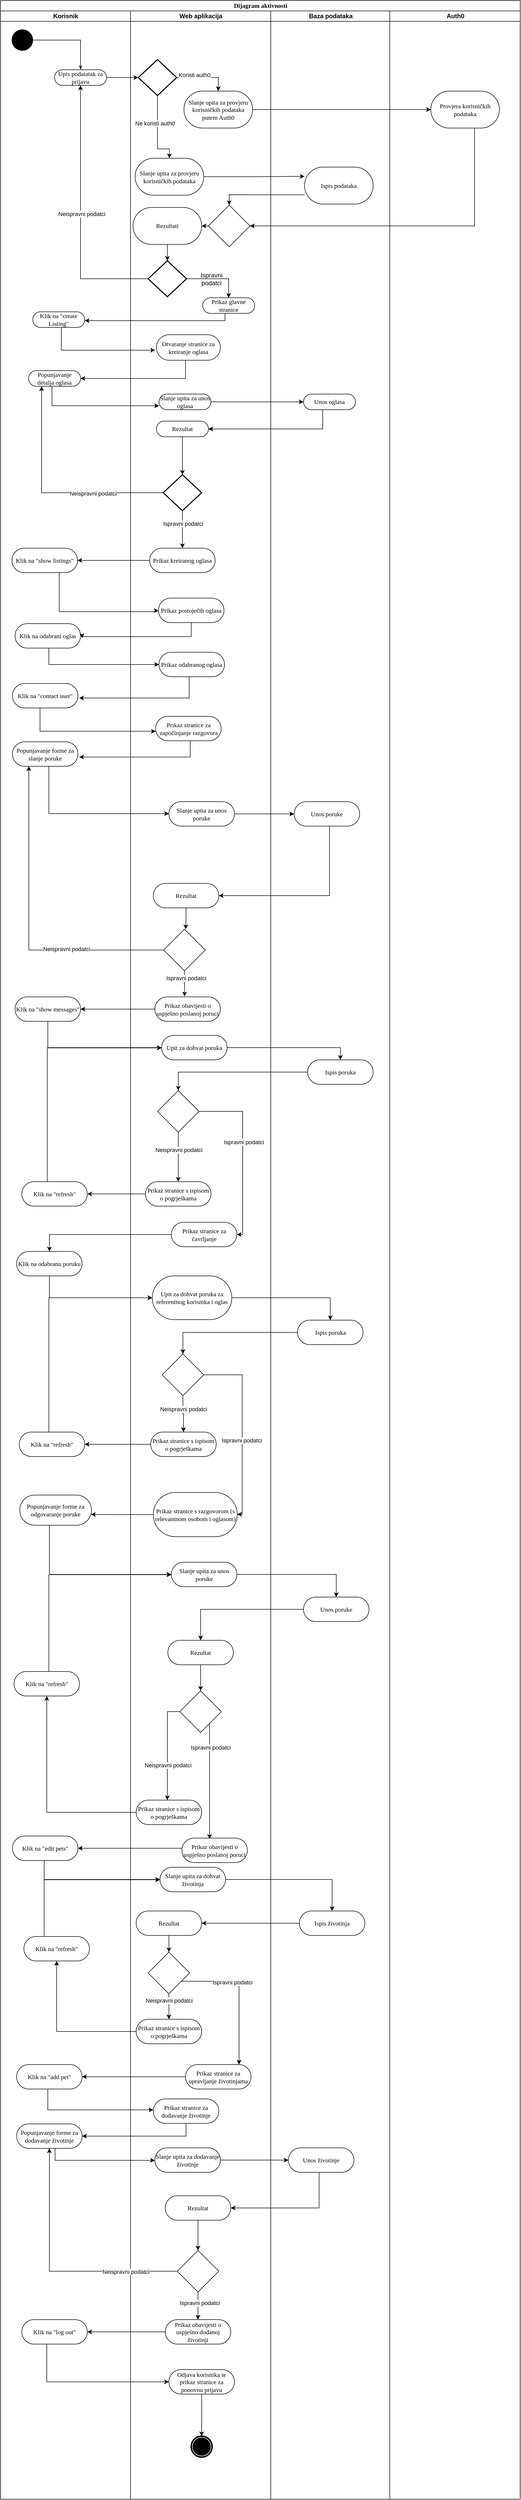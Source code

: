 <mxfile version="17.4.1" type="device"><diagram id="dNte8nRkyk9s9d0mTXwj" name="Page-1"><mxGraphModel dx="1138" dy="570" grid="0" gridSize="10" guides="1" tooltips="1" connect="1" arrows="1" fold="1" page="1" pageScale="1" pageWidth="1169" pageHeight="1654" math="0" shadow="0"><root><mxCell id="0"/><mxCell id="1" parent="0"/><mxCell id="BDYOn5SaxjkL40Y4pTad-1" value="Dijagram aktivnosti" style="swimlane;html=1;childLayout=stackLayout;startSize=20;rounded=0;shadow=0;comic=0;labelBackgroundColor=none;strokeWidth=1;fontFamily=Verdana;fontSize=12;align=center;" parent="1" vertex="1"><mxGeometry x="44" y="50" width="1000" height="4800" as="geometry"/></mxCell><mxCell id="BDYOn5SaxjkL40Y4pTad-64" style="edgeStyle=orthogonalEdgeStyle;rounded=0;orthogonalLoop=1;jettySize=auto;html=1;entryX=0;entryY=0.5;entryDx=0;entryDy=0;entryPerimeter=0;" parent="BDYOn5SaxjkL40Y4pTad-1" source="BDYOn5SaxjkL40Y4pTad-30" target="BDYOn5SaxjkL40Y4pTad-87" edge="1"><mxGeometry relative="1" as="geometry"/></mxCell><mxCell id="BDYOn5SaxjkL40Y4pTad-67" style="edgeStyle=orthogonalEdgeStyle;rounded=0;orthogonalLoop=1;jettySize=auto;html=1;exitX=1;exitY=0.5;exitDx=0;exitDy=0;entryX=0;entryY=0.25;entryDx=0;entryDy=0;" parent="BDYOn5SaxjkL40Y4pTad-1" source="BDYOn5SaxjkL40Y4pTad-63" target="BDYOn5SaxjkL40Y4pTad-66" edge="1"><mxGeometry relative="1" as="geometry"/></mxCell><mxCell id="BDYOn5SaxjkL40Y4pTad-70" style="edgeStyle=orthogonalEdgeStyle;rounded=0;orthogonalLoop=1;jettySize=auto;html=1;exitX=0;exitY=0.75;exitDx=0;exitDy=0;entryX=0.5;entryY=0;entryDx=0;entryDy=0;" parent="BDYOn5SaxjkL40Y4pTad-1" source="BDYOn5SaxjkL40Y4pTad-66" target="iuq4T7upCjZ6zY5UDkcv-3" edge="1"><mxGeometry relative="1" as="geometry"/></mxCell><mxCell id="BDYOn5SaxjkL40Y4pTad-76" style="edgeStyle=orthogonalEdgeStyle;rounded=0;orthogonalLoop=1;jettySize=auto;html=1;" parent="BDYOn5SaxjkL40Y4pTad-1" source="BDYOn5SaxjkL40Y4pTad-74" target="BDYOn5SaxjkL40Y4pTad-30" edge="1"><mxGeometry relative="1" as="geometry"/></mxCell><mxCell id="BDYOn5SaxjkL40Y4pTad-77" value="Neispravni podatci" style="edgeLabel;html=1;align=center;verticalAlign=middle;resizable=0;points=[];" parent="BDYOn5SaxjkL40Y4pTad-76" vertex="1" connectable="0"><mxGeometry x="0.015" y="-2" relative="1" as="geometry"><mxPoint as="offset"/></mxGeometry></mxCell><mxCell id="iuq4T7upCjZ6zY5UDkcv-2" style="edgeStyle=orthogonalEdgeStyle;rounded=0;orthogonalLoop=1;jettySize=auto;html=1;" edge="1" parent="BDYOn5SaxjkL40Y4pTad-1" source="BDYOn5SaxjkL40Y4pTad-86" target="iuq4T7upCjZ6zY5UDkcv-1"><mxGeometry relative="1" as="geometry"/></mxCell><mxCell id="iuq4T7upCjZ6zY5UDkcv-4" style="edgeStyle=orthogonalEdgeStyle;rounded=0;orthogonalLoop=1;jettySize=auto;html=1;" edge="1" parent="BDYOn5SaxjkL40Y4pTad-1" source="iuq4T7upCjZ6zY5UDkcv-1" target="iuq4T7upCjZ6zY5UDkcv-3"><mxGeometry relative="1" as="geometry"><Array as="points"><mxPoint x="912" y="433"/></Array></mxGeometry></mxCell><mxCell id="BDYOn5SaxjkL40Y4pTad-2" value="Korisnik" style="swimlane;html=1;startSize=20;" parent="BDYOn5SaxjkL40Y4pTad-1" vertex="1"><mxGeometry y="20" width="250" height="4780" as="geometry"/></mxCell><mxCell id="BDYOn5SaxjkL40Y4pTad-29" value="" style="ellipse;whiteSpace=wrap;html=1;rounded=0;shadow=0;comic=0;labelBackgroundColor=none;strokeWidth=1;fillColor=#000000;fontFamily=Verdana;fontSize=12;align=center;" parent="BDYOn5SaxjkL40Y4pTad-2" vertex="1"><mxGeometry x="22" y="36" width="40" height="40" as="geometry"/></mxCell><mxCell id="BDYOn5SaxjkL40Y4pTad-30" value="Upis podatatak za prijavu" style="rounded=1;whiteSpace=wrap;html=1;shadow=0;comic=0;labelBackgroundColor=none;strokeWidth=1;fontFamily=Verdana;fontSize=12;align=center;arcSize=50;" parent="BDYOn5SaxjkL40Y4pTad-2" vertex="1"><mxGeometry x="104" y="113" width="100" height="30" as="geometry"/></mxCell><mxCell id="BDYOn5SaxjkL40Y4pTad-28" style="edgeStyle=orthogonalEdgeStyle;rounded=0;html=1;labelBackgroundColor=none;startArrow=none;startFill=0;startSize=5;endArrow=classicThin;endFill=1;endSize=5;jettySize=auto;orthogonalLoop=1;strokeWidth=1;fontFamily=Verdana;fontSize=12" parent="BDYOn5SaxjkL40Y4pTad-2" source="BDYOn5SaxjkL40Y4pTad-29" target="BDYOn5SaxjkL40Y4pTad-30" edge="1"><mxGeometry relative="1" as="geometry"/></mxCell><mxCell id="iuq4T7upCjZ6zY5UDkcv-10" value="Klik na &quot;create Listing&quot;" style="rounded=1;whiteSpace=wrap;html=1;shadow=0;comic=0;labelBackgroundColor=none;strokeWidth=1;fontFamily=Verdana;fontSize=12;align=center;arcSize=50;" vertex="1" parent="BDYOn5SaxjkL40Y4pTad-2"><mxGeometry x="62" y="578" width="100" height="30" as="geometry"/></mxCell><mxCell id="iuq4T7upCjZ6zY5UDkcv-14" value="Popunjavanje detalja oglasa" style="rounded=1;whiteSpace=wrap;html=1;shadow=0;comic=0;labelBackgroundColor=none;strokeWidth=1;fontFamily=Verdana;fontSize=12;align=center;arcSize=50;" vertex="1" parent="BDYOn5SaxjkL40Y4pTad-2"><mxGeometry x="54" y="691" width="100" height="30" as="geometry"/></mxCell><mxCell id="iuq4T7upCjZ6zY5UDkcv-50" value="Klik na &quot;show listings&quot;" style="rounded=1;whiteSpace=wrap;html=1;shadow=0;comic=0;labelBackgroundColor=none;strokeWidth=1;fontFamily=Verdana;fontSize=12;align=center;arcSize=50;" vertex="1" parent="BDYOn5SaxjkL40Y4pTad-2"><mxGeometry x="22" y="1032" width="126" height="47" as="geometry"/></mxCell><mxCell id="iuq4T7upCjZ6zY5UDkcv-54" value="Klik na odabrani oglas" style="rounded=1;whiteSpace=wrap;html=1;shadow=0;comic=0;labelBackgroundColor=none;strokeWidth=1;fontFamily=Verdana;fontSize=12;align=center;arcSize=50;" vertex="1" parent="BDYOn5SaxjkL40Y4pTad-2"><mxGeometry x="28" y="1177" width="126" height="47" as="geometry"/></mxCell><mxCell id="iuq4T7upCjZ6zY5UDkcv-58" value="Klik na &quot;contact user&quot;" style="rounded=1;whiteSpace=wrap;html=1;shadow=0;comic=0;labelBackgroundColor=none;strokeWidth=1;fontFamily=Verdana;fontSize=12;align=center;arcSize=50;" vertex="1" parent="BDYOn5SaxjkL40Y4pTad-2"><mxGeometry x="23" y="1292" width="126" height="47" as="geometry"/></mxCell><mxCell id="iuq4T7upCjZ6zY5UDkcv-62" value="Popunjavanje forme za slanje poruke" style="rounded=1;whiteSpace=wrap;html=1;shadow=0;comic=0;labelBackgroundColor=none;strokeWidth=1;fontFamily=Verdana;fontSize=12;align=center;arcSize=50;" vertex="1" parent="BDYOn5SaxjkL40Y4pTad-2"><mxGeometry x="23" y="1404" width="126" height="47" as="geometry"/></mxCell><mxCell id="iuq4T7upCjZ6zY5UDkcv-83" value="Klik na &quot;show messages&quot;" style="rounded=1;whiteSpace=wrap;html=1;shadow=0;comic=0;labelBackgroundColor=none;strokeWidth=1;fontFamily=Verdana;fontSize=12;align=center;arcSize=50;" vertex="1" parent="BDYOn5SaxjkL40Y4pTad-2"><mxGeometry x="28" y="1894" width="126" height="47" as="geometry"/></mxCell><mxCell id="iuq4T7upCjZ6zY5UDkcv-87" value="Klik na odabranu poruku" style="rounded=1;whiteSpace=wrap;html=1;shadow=0;comic=0;labelBackgroundColor=none;strokeWidth=1;fontFamily=Verdana;fontSize=12;align=center;arcSize=50;" vertex="1" parent="BDYOn5SaxjkL40Y4pTad-2"><mxGeometry x="31" y="2383" width="126" height="47" as="geometry"/></mxCell><mxCell id="iuq4T7upCjZ6zY5UDkcv-91" value="Popunjavanje forme za odgovaranje poruke" style="rounded=1;whiteSpace=wrap;html=1;shadow=0;comic=0;labelBackgroundColor=none;strokeWidth=1;fontFamily=Verdana;fontSize=12;align=center;arcSize=50;" vertex="1" parent="BDYOn5SaxjkL40Y4pTad-2"><mxGeometry x="37" y="2851" width="138" height="58" as="geometry"/></mxCell><mxCell id="iuq4T7upCjZ6zY5UDkcv-107" value="Klik na &quot;refresh&quot;" style="rounded=1;whiteSpace=wrap;html=1;shadow=0;comic=0;labelBackgroundColor=none;strokeWidth=1;fontFamily=Verdana;fontSize=12;align=center;arcSize=50;" vertex="1" parent="BDYOn5SaxjkL40Y4pTad-2"><mxGeometry x="41" y="2249" width="126" height="47" as="geometry"/></mxCell><mxCell id="iuq4T7upCjZ6zY5UDkcv-120" value="Klik na &quot;refresh&quot;" style="rounded=1;whiteSpace=wrap;html=1;shadow=0;comic=0;labelBackgroundColor=none;strokeWidth=1;fontFamily=Verdana;fontSize=12;align=center;arcSize=50;" vertex="1" parent="BDYOn5SaxjkL40Y4pTad-2"><mxGeometry x="36" y="2730" width="126" height="47" as="geometry"/></mxCell><mxCell id="iuq4T7upCjZ6zY5UDkcv-150" value="Klik na &quot;refresh&quot;" style="rounded=1;whiteSpace=wrap;html=1;shadow=0;comic=0;labelBackgroundColor=none;strokeWidth=1;fontFamily=Verdana;fontSize=12;align=center;arcSize=50;" vertex="1" parent="BDYOn5SaxjkL40Y4pTad-2"><mxGeometry x="26" y="3190" width="126" height="47" as="geometry"/></mxCell><mxCell id="iuq4T7upCjZ6zY5UDkcv-154" value="Klik na &quot;edit pets&quot;" style="rounded=1;whiteSpace=wrap;html=1;shadow=0;comic=0;labelBackgroundColor=none;strokeWidth=1;fontFamily=Verdana;fontSize=12;align=center;arcSize=50;" vertex="1" parent="BDYOn5SaxjkL40Y4pTad-2"><mxGeometry x="23" y="3506" width="126" height="47" as="geometry"/></mxCell><mxCell id="iuq4T7upCjZ6zY5UDkcv-168" value="Klik na &quot;refresh&quot;" style="rounded=1;whiteSpace=wrap;html=1;shadow=0;comic=0;labelBackgroundColor=none;strokeWidth=1;fontFamily=Verdana;fontSize=12;align=center;arcSize=50;" vertex="1" parent="BDYOn5SaxjkL40Y4pTad-2"><mxGeometry x="45" y="3699" width="126" height="47" as="geometry"/></mxCell><mxCell id="iuq4T7upCjZ6zY5UDkcv-173" value="Klik na &quot;add pet&quot;" style="rounded=1;whiteSpace=wrap;html=1;shadow=0;comic=0;labelBackgroundColor=none;strokeWidth=1;fontFamily=Verdana;fontSize=12;align=center;arcSize=50;" vertex="1" parent="BDYOn5SaxjkL40Y4pTad-2"><mxGeometry x="31" y="3945" width="126" height="47" as="geometry"/></mxCell><mxCell id="iuq4T7upCjZ6zY5UDkcv-177" value="Popunjavanje forme za dodavanje životinje" style="rounded=1;whiteSpace=wrap;html=1;shadow=0;comic=0;labelBackgroundColor=none;strokeWidth=1;fontFamily=Verdana;fontSize=12;align=center;arcSize=50;" vertex="1" parent="BDYOn5SaxjkL40Y4pTad-2"><mxGeometry x="31" y="4059" width="126" height="47" as="geometry"/></mxCell><mxCell id="iuq4T7upCjZ6zY5UDkcv-194" value="Klik na &quot;log out&quot;" style="rounded=1;whiteSpace=wrap;html=1;shadow=0;comic=0;labelBackgroundColor=none;strokeWidth=1;fontFamily=Verdana;fontSize=12;align=center;arcSize=50;" vertex="1" parent="BDYOn5SaxjkL40Y4pTad-2"><mxGeometry x="41" y="4435" width="126" height="47" as="geometry"/></mxCell><mxCell id="BDYOn5SaxjkL40Y4pTad-11" value="Web aplikacija" style="swimlane;html=1;startSize=20;" parent="BDYOn5SaxjkL40Y4pTad-1" vertex="1"><mxGeometry x="250" y="20" width="270" height="4780" as="geometry"/></mxCell><mxCell id="BDYOn5SaxjkL40Y4pTad-63" value="Slanje upita za provjeru korisničkih podataka" style="rounded=1;whiteSpace=wrap;html=1;shadow=0;comic=0;labelBackgroundColor=none;strokeWidth=1;fontFamily=Verdana;fontSize=12;align=center;arcSize=50;" parent="BDYOn5SaxjkL40Y4pTad-11" vertex="1"><mxGeometry x="9" y="283" width="132" height="71" as="geometry"/></mxCell><mxCell id="iuq4T7upCjZ6zY5UDkcv-9" style="edgeStyle=orthogonalEdgeStyle;rounded=0;orthogonalLoop=1;jettySize=auto;html=1;" edge="1" parent="BDYOn5SaxjkL40Y4pTad-11" source="BDYOn5SaxjkL40Y4pTad-74" target="BDYOn5SaxjkL40Y4pTad-80"><mxGeometry relative="1" as="geometry"/></mxCell><mxCell id="BDYOn5SaxjkL40Y4pTad-74" value="" style="strokeWidth=2;html=1;shape=mxgraph.flowchart.decision;whiteSpace=wrap;" parent="BDYOn5SaxjkL40Y4pTad-11" vertex="1"><mxGeometry x="34" y="480" width="74" height="69" as="geometry"/></mxCell><mxCell id="BDYOn5SaxjkL40Y4pTad-80" value="Prikaz glavne stranice" style="rounded=1;whiteSpace=wrap;html=1;shadow=0;comic=0;labelBackgroundColor=none;strokeWidth=1;fontFamily=Verdana;fontSize=12;align=center;arcSize=50;" parent="BDYOn5SaxjkL40Y4pTad-11" vertex="1"><mxGeometry x="139" y="551" width="100" height="30" as="geometry"/></mxCell><mxCell id="BDYOn5SaxjkL40Y4pTad-83" value="Ispravni podatci" style="text;html=1;strokeColor=none;fillColor=none;align=center;verticalAlign=middle;whiteSpace=wrap;rounded=0;" parent="BDYOn5SaxjkL40Y4pTad-11" vertex="1"><mxGeometry x="126" y="499.5" width="60" height="30" as="geometry"/></mxCell><mxCell id="BDYOn5SaxjkL40Y4pTad-44" value="" style="shape=mxgraph.bpmn.shape;html=1;verticalLabelPosition=bottom;labelBackgroundColor=#ffffff;verticalAlign=top;perimeter=ellipsePerimeter;outline=end;symbol=terminate;rounded=0;shadow=0;comic=0;strokeWidth=1;fontFamily=Verdana;fontSize=12;align=center;" parent="BDYOn5SaxjkL40Y4pTad-11" vertex="1"><mxGeometry x="117" y="4659" width="40" height="40" as="geometry"/></mxCell><mxCell id="BDYOn5SaxjkL40Y4pTad-89" style="edgeStyle=orthogonalEdgeStyle;rounded=0;orthogonalLoop=1;jettySize=auto;html=1;exitX=0.5;exitY=1;exitDx=0;exitDy=0;exitPerimeter=0;entryX=0.5;entryY=0;entryDx=0;entryDy=0;" parent="BDYOn5SaxjkL40Y4pTad-11" source="BDYOn5SaxjkL40Y4pTad-87" target="BDYOn5SaxjkL40Y4pTad-63" edge="1"><mxGeometry relative="1" as="geometry"><Array as="points"><mxPoint x="52" y="265"/></Array></mxGeometry></mxCell><mxCell id="BDYOn5SaxjkL40Y4pTad-92" value="Ne koristi auth0" style="edgeLabel;html=1;align=center;verticalAlign=middle;resizable=0;points=[];" parent="BDYOn5SaxjkL40Y4pTad-89" vertex="1" connectable="0"><mxGeometry x="-0.258" y="-5" relative="1" as="geometry"><mxPoint as="offset"/></mxGeometry></mxCell><mxCell id="BDYOn5SaxjkL40Y4pTad-87" value="" style="strokeWidth=2;html=1;shape=mxgraph.flowchart.decision;whiteSpace=wrap;" parent="BDYOn5SaxjkL40Y4pTad-11" vertex="1"><mxGeometry x="15" y="93.5" width="74" height="69" as="geometry"/></mxCell><mxCell id="BDYOn5SaxjkL40Y4pTad-86" value="Slanje upita za provjeru korisničkih podataka putem Auth0" style="rounded=1;whiteSpace=wrap;html=1;shadow=0;comic=0;labelBackgroundColor=none;strokeWidth=1;fontFamily=Verdana;fontSize=12;align=center;arcSize=50;" parent="BDYOn5SaxjkL40Y4pTad-11" vertex="1"><mxGeometry x="103" y="154" width="132" height="71" as="geometry"/></mxCell><mxCell id="BDYOn5SaxjkL40Y4pTad-90" style="edgeStyle=orthogonalEdgeStyle;rounded=0;orthogonalLoop=1;jettySize=auto;html=1;exitX=1;exitY=0.5;exitDx=0;exitDy=0;exitPerimeter=0;entryX=0.5;entryY=0;entryDx=0;entryDy=0;" parent="BDYOn5SaxjkL40Y4pTad-11" source="BDYOn5SaxjkL40Y4pTad-87" target="BDYOn5SaxjkL40Y4pTad-86" edge="1"><mxGeometry relative="1" as="geometry"/></mxCell><mxCell id="BDYOn5SaxjkL40Y4pTad-91" value="Koristi auth0" style="edgeLabel;html=1;align=center;verticalAlign=middle;resizable=0;points=[];" parent="BDYOn5SaxjkL40Y4pTad-90" vertex="1" connectable="0"><mxGeometry x="-0.369" y="5" relative="1" as="geometry"><mxPoint as="offset"/></mxGeometry></mxCell><mxCell id="iuq4T7upCjZ6zY5UDkcv-6" style="edgeStyle=orthogonalEdgeStyle;rounded=0;orthogonalLoop=1;jettySize=auto;html=1;entryX=1;entryY=0.5;entryDx=0;entryDy=0;" edge="1" parent="BDYOn5SaxjkL40Y4pTad-11" source="iuq4T7upCjZ6zY5UDkcv-3" target="iuq4T7upCjZ6zY5UDkcv-5"><mxGeometry relative="1" as="geometry"/></mxCell><mxCell id="iuq4T7upCjZ6zY5UDkcv-3" value="" style="rhombus;whiteSpace=wrap;html=1;" vertex="1" parent="BDYOn5SaxjkL40Y4pTad-11"><mxGeometry x="150" y="373" width="80" height="80" as="geometry"/></mxCell><mxCell id="iuq4T7upCjZ6zY5UDkcv-7" style="edgeStyle=orthogonalEdgeStyle;rounded=0;orthogonalLoop=1;jettySize=auto;html=1;" edge="1" parent="BDYOn5SaxjkL40Y4pTad-11" source="iuq4T7upCjZ6zY5UDkcv-5" target="BDYOn5SaxjkL40Y4pTad-74"><mxGeometry relative="1" as="geometry"/></mxCell><mxCell id="iuq4T7upCjZ6zY5UDkcv-5" value="Rezultati" style="rounded=1;whiteSpace=wrap;html=1;shadow=0;comic=0;labelBackgroundColor=none;strokeWidth=1;fontFamily=Verdana;fontSize=12;align=center;arcSize=50;" vertex="1" parent="BDYOn5SaxjkL40Y4pTad-11"><mxGeometry x="5" y="377.5" width="132" height="71" as="geometry"/></mxCell><mxCell id="iuq4T7upCjZ6zY5UDkcv-12" value="Otvaranje stranice za kreiranje oglasa" style="rounded=1;whiteSpace=wrap;html=1;shadow=0;comic=0;labelBackgroundColor=none;strokeWidth=1;fontFamily=Verdana;fontSize=12;align=center;arcSize=50;" vertex="1" parent="BDYOn5SaxjkL40Y4pTad-11"><mxGeometry x="50" y="622" width="123" height="49" as="geometry"/></mxCell><mxCell id="iuq4T7upCjZ6zY5UDkcv-16" value="Slanje upita za unos oglasa" style="rounded=1;whiteSpace=wrap;html=1;shadow=0;comic=0;labelBackgroundColor=none;strokeWidth=1;fontFamily=Verdana;fontSize=12;align=center;arcSize=50;" vertex="1" parent="BDYOn5SaxjkL40Y4pTad-11"><mxGeometry x="55" y="736" width="100" height="30" as="geometry"/></mxCell><mxCell id="iuq4T7upCjZ6zY5UDkcv-44" style="edgeStyle=orthogonalEdgeStyle;rounded=0;orthogonalLoop=1;jettySize=auto;html=1;" edge="1" parent="BDYOn5SaxjkL40Y4pTad-11" source="iuq4T7upCjZ6zY5UDkcv-20" target="iuq4T7upCjZ6zY5UDkcv-43"><mxGeometry relative="1" as="geometry"/></mxCell><mxCell id="iuq4T7upCjZ6zY5UDkcv-20" value="Rezultat" style="rounded=1;whiteSpace=wrap;html=1;shadow=0;comic=0;labelBackgroundColor=none;strokeWidth=1;fontFamily=Verdana;fontSize=12;align=center;arcSize=50;" vertex="1" parent="BDYOn5SaxjkL40Y4pTad-11"><mxGeometry x="50" y="788" width="100" height="30" as="geometry"/></mxCell><mxCell id="iuq4T7upCjZ6zY5UDkcv-48" style="edgeStyle=orthogonalEdgeStyle;rounded=0;orthogonalLoop=1;jettySize=auto;html=1;" edge="1" parent="BDYOn5SaxjkL40Y4pTad-11" source="iuq4T7upCjZ6zY5UDkcv-43" target="iuq4T7upCjZ6zY5UDkcv-47"><mxGeometry relative="1" as="geometry"/></mxCell><mxCell id="iuq4T7upCjZ6zY5UDkcv-49" value="Ispravni podatci" style="edgeLabel;html=1;align=center;verticalAlign=middle;resizable=0;points=[];" vertex="1" connectable="0" parent="iuq4T7upCjZ6zY5UDkcv-48"><mxGeometry x="-0.32" y="1" relative="1" as="geometry"><mxPoint as="offset"/></mxGeometry></mxCell><mxCell id="iuq4T7upCjZ6zY5UDkcv-43" value="" style="strokeWidth=2;html=1;shape=mxgraph.flowchart.decision;whiteSpace=wrap;" vertex="1" parent="BDYOn5SaxjkL40Y4pTad-11"><mxGeometry x="63" y="891" width="74" height="69" as="geometry"/></mxCell><mxCell id="iuq4T7upCjZ6zY5UDkcv-47" value="Prikaz kreiranog oglasa" style="rounded=1;whiteSpace=wrap;html=1;shadow=0;comic=0;labelBackgroundColor=none;strokeWidth=1;fontFamily=Verdana;fontSize=12;align=center;arcSize=50;" vertex="1" parent="BDYOn5SaxjkL40Y4pTad-11"><mxGeometry x="37" y="1032" width="126" height="47" as="geometry"/></mxCell><mxCell id="iuq4T7upCjZ6zY5UDkcv-52" value="Prikaz postoječih oglasa" style="rounded=1;whiteSpace=wrap;html=1;shadow=0;comic=0;labelBackgroundColor=none;strokeWidth=1;fontFamily=Verdana;fontSize=12;align=center;arcSize=50;" vertex="1" parent="BDYOn5SaxjkL40Y4pTad-11"><mxGeometry x="54" y="1128" width="126" height="47" as="geometry"/></mxCell><mxCell id="iuq4T7upCjZ6zY5UDkcv-56" value="Prikaz odabranog oglasa" style="rounded=1;whiteSpace=wrap;html=1;shadow=0;comic=0;labelBackgroundColor=none;strokeWidth=1;fontFamily=Verdana;fontSize=12;align=center;arcSize=50;" vertex="1" parent="BDYOn5SaxjkL40Y4pTad-11"><mxGeometry x="55" y="1232" width="126" height="47" as="geometry"/></mxCell><mxCell id="iuq4T7upCjZ6zY5UDkcv-60" value="Prikaz stranice za započinjanje razgovora" style="rounded=1;whiteSpace=wrap;html=1;shadow=0;comic=0;labelBackgroundColor=none;strokeWidth=1;fontFamily=Verdana;fontSize=12;align=center;arcSize=50;" vertex="1" parent="BDYOn5SaxjkL40Y4pTad-11"><mxGeometry x="48.5" y="1355" width="126" height="47" as="geometry"/></mxCell><mxCell id="iuq4T7upCjZ6zY5UDkcv-77" style="edgeStyle=orthogonalEdgeStyle;rounded=0;orthogonalLoop=1;jettySize=auto;html=1;entryX=0.527;entryY=0;entryDx=0;entryDy=0;entryPerimeter=0;" edge="1" parent="BDYOn5SaxjkL40Y4pTad-11" source="iuq4T7upCjZ6zY5UDkcv-72" target="iuq4T7upCjZ6zY5UDkcv-74"><mxGeometry relative="1" as="geometry"/></mxCell><mxCell id="iuq4T7upCjZ6zY5UDkcv-72" value="Rezultat" style="rounded=1;whiteSpace=wrap;html=1;shadow=0;comic=0;labelBackgroundColor=none;strokeWidth=1;fontFamily=Verdana;fontSize=12;align=center;arcSize=50;" vertex="1" parent="BDYOn5SaxjkL40Y4pTad-11"><mxGeometry x="44" y="1676" width="126" height="47" as="geometry"/></mxCell><mxCell id="iuq4T7upCjZ6zY5UDkcv-81" style="edgeStyle=orthogonalEdgeStyle;rounded=0;orthogonalLoop=1;jettySize=auto;html=1;entryX=0.454;entryY=-0.018;entryDx=0;entryDy=0;entryPerimeter=0;" edge="1" parent="BDYOn5SaxjkL40Y4pTad-11" source="iuq4T7upCjZ6zY5UDkcv-74" target="iuq4T7upCjZ6zY5UDkcv-80"><mxGeometry relative="1" as="geometry"/></mxCell><mxCell id="iuq4T7upCjZ6zY5UDkcv-82" value="Ispravni podatci" style="edgeLabel;html=1;align=center;verticalAlign=middle;resizable=0;points=[];" vertex="1" connectable="0" parent="iuq4T7upCjZ6zY5UDkcv-81"><mxGeometry x="-0.433" y="3" relative="1" as="geometry"><mxPoint as="offset"/></mxGeometry></mxCell><mxCell id="iuq4T7upCjZ6zY5UDkcv-74" value="" style="rhombus;whiteSpace=wrap;html=1;" vertex="1" parent="BDYOn5SaxjkL40Y4pTad-11"><mxGeometry x="64" y="1764" width="80" height="80" as="geometry"/></mxCell><mxCell id="iuq4T7upCjZ6zY5UDkcv-75" value="Slanje upita za unos poruke" style="rounded=1;whiteSpace=wrap;html=1;shadow=0;comic=0;labelBackgroundColor=none;strokeWidth=1;fontFamily=Verdana;fontSize=12;align=center;arcSize=50;" vertex="1" parent="BDYOn5SaxjkL40Y4pTad-11"><mxGeometry x="74" y="1519" width="126" height="47" as="geometry"/></mxCell><mxCell id="iuq4T7upCjZ6zY5UDkcv-80" value="Prikaz obavijesti o uspješno poslanoj poruci" style="rounded=1;whiteSpace=wrap;html=1;shadow=0;comic=0;labelBackgroundColor=none;strokeWidth=1;fontFamily=Verdana;fontSize=12;align=center;arcSize=50;" vertex="1" parent="BDYOn5SaxjkL40Y4pTad-11"><mxGeometry x="47" y="1894" width="126" height="47" as="geometry"/></mxCell><mxCell id="iuq4T7upCjZ6zY5UDkcv-85" value="Prikaz stranice za čavrljanje" style="rounded=1;whiteSpace=wrap;html=1;shadow=0;comic=0;labelBackgroundColor=none;strokeWidth=1;fontFamily=Verdana;fontSize=12;align=center;arcSize=50;" vertex="1" parent="BDYOn5SaxjkL40Y4pTad-11"><mxGeometry x="78.75" y="2327" width="126" height="47" as="geometry"/></mxCell><mxCell id="iuq4T7upCjZ6zY5UDkcv-89" value="Prikaz stranice s razgovorom (s relevantnom osobom i oglasom)" style="rounded=1;whiteSpace=wrap;html=1;shadow=0;comic=0;labelBackgroundColor=none;strokeWidth=1;fontFamily=Verdana;fontSize=12;align=center;arcSize=50;" vertex="1" parent="BDYOn5SaxjkL40Y4pTad-11"><mxGeometry x="44" y="2846" width="161.5" height="85" as="geometry"/></mxCell><mxCell id="iuq4T7upCjZ6zY5UDkcv-93" value="Upit za dohvat poruka" style="rounded=1;whiteSpace=wrap;html=1;shadow=0;comic=0;labelBackgroundColor=none;strokeWidth=1;fontFamily=Verdana;fontSize=12;align=center;arcSize=50;" vertex="1" parent="BDYOn5SaxjkL40Y4pTad-11"><mxGeometry x="60" y="1968" width="126" height="47" as="geometry"/></mxCell><mxCell id="iuq4T7upCjZ6zY5UDkcv-103" style="edgeStyle=orthogonalEdgeStyle;rounded=0;orthogonalLoop=1;jettySize=auto;html=1;entryX=1;entryY=0.5;entryDx=0;entryDy=0;" edge="1" parent="BDYOn5SaxjkL40Y4pTad-11" source="iuq4T7upCjZ6zY5UDkcv-97" target="iuq4T7upCjZ6zY5UDkcv-85"><mxGeometry relative="1" as="geometry"><Array as="points"><mxPoint x="216" y="2114"/><mxPoint x="216" y="2350"/></Array></mxGeometry></mxCell><mxCell id="iuq4T7upCjZ6zY5UDkcv-115" value="Ispravni podatci" style="edgeLabel;html=1;align=center;verticalAlign=middle;resizable=0;points=[];" vertex="1" connectable="0" parent="iuq4T7upCjZ6zY5UDkcv-103"><mxGeometry x="-0.139" y="2" relative="1" as="geometry"><mxPoint as="offset"/></mxGeometry></mxCell><mxCell id="iuq4T7upCjZ6zY5UDkcv-97" value="" style="rhombus;whiteSpace=wrap;html=1;" vertex="1" parent="BDYOn5SaxjkL40Y4pTad-11"><mxGeometry x="52" y="2074" width="80" height="80" as="geometry"/></mxCell><mxCell id="iuq4T7upCjZ6zY5UDkcv-100" value="Prikaz stranice s ispisom o pogrješkama" style="rounded=1;whiteSpace=wrap;html=1;shadow=0;comic=0;labelBackgroundColor=none;strokeWidth=1;fontFamily=Verdana;fontSize=12;align=center;arcSize=50;" vertex="1" parent="BDYOn5SaxjkL40Y4pTad-11"><mxGeometry x="29" y="2249" width="126" height="47" as="geometry"/></mxCell><mxCell id="iuq4T7upCjZ6zY5UDkcv-101" style="edgeStyle=orthogonalEdgeStyle;rounded=0;orthogonalLoop=1;jettySize=auto;html=1;" edge="1" parent="BDYOn5SaxjkL40Y4pTad-11" source="iuq4T7upCjZ6zY5UDkcv-97" target="iuq4T7upCjZ6zY5UDkcv-100"><mxGeometry relative="1" as="geometry"><mxPoint x="117" y="2226" as="targetPoint"/></mxGeometry></mxCell><mxCell id="iuq4T7upCjZ6zY5UDkcv-102" value="Neispravni podatci" style="edgeLabel;html=1;align=center;verticalAlign=middle;resizable=0;points=[];" vertex="1" connectable="0" parent="iuq4T7upCjZ6zY5UDkcv-101"><mxGeometry x="-0.286" y="1" relative="1" as="geometry"><mxPoint as="offset"/></mxGeometry></mxCell><mxCell id="iuq4T7upCjZ6zY5UDkcv-110" value="Upit za dohvat poruka za referentnog korisnika i oglas" style="rounded=1;whiteSpace=wrap;html=1;shadow=0;comic=0;labelBackgroundColor=none;strokeWidth=1;fontFamily=Verdana;fontSize=12;align=center;arcSize=50;" vertex="1" parent="BDYOn5SaxjkL40Y4pTad-11"><mxGeometry x="42" y="2430" width="153" height="84" as="geometry"/></mxCell><mxCell id="iuq4T7upCjZ6zY5UDkcv-118" style="edgeStyle=orthogonalEdgeStyle;rounded=0;orthogonalLoop=1;jettySize=auto;html=1;" edge="1" parent="BDYOn5SaxjkL40Y4pTad-11" source="iuq4T7upCjZ6zY5UDkcv-114" target="iuq4T7upCjZ6zY5UDkcv-117"><mxGeometry relative="1" as="geometry"/></mxCell><mxCell id="iuq4T7upCjZ6zY5UDkcv-119" value="Neispravni podatci" style="edgeLabel;html=1;align=center;verticalAlign=middle;resizable=0;points=[];" vertex="1" connectable="0" parent="iuq4T7upCjZ6zY5UDkcv-118"><mxGeometry x="-0.248" y="1" relative="1" as="geometry"><mxPoint y="-1" as="offset"/></mxGeometry></mxCell><mxCell id="iuq4T7upCjZ6zY5UDkcv-124" style="edgeStyle=orthogonalEdgeStyle;rounded=0;orthogonalLoop=1;jettySize=auto;html=1;" edge="1" parent="BDYOn5SaxjkL40Y4pTad-11" source="iuq4T7upCjZ6zY5UDkcv-114" target="iuq4T7upCjZ6zY5UDkcv-89"><mxGeometry relative="1" as="geometry"><mxPoint x="194" y="2790" as="targetPoint"/><Array as="points"><mxPoint x="215" y="2620"/><mxPoint x="215" y="2888"/></Array></mxGeometry></mxCell><mxCell id="iuq4T7upCjZ6zY5UDkcv-125" value="Ispravni podatci" style="edgeLabel;html=1;align=center;verticalAlign=middle;resizable=0;points=[];" vertex="1" connectable="0" parent="iuq4T7upCjZ6zY5UDkcv-124"><mxGeometry x="0.137" y="-1" relative="1" as="geometry"><mxPoint as="offset"/></mxGeometry></mxCell><mxCell id="iuq4T7upCjZ6zY5UDkcv-114" value="" style="rhombus;whiteSpace=wrap;html=1;" vertex="1" parent="BDYOn5SaxjkL40Y4pTad-11"><mxGeometry x="61" y="2580" width="80" height="80" as="geometry"/></mxCell><mxCell id="iuq4T7upCjZ6zY5UDkcv-117" value="Prikaz stranice s ispisom o pogrješkama" style="rounded=1;whiteSpace=wrap;html=1;shadow=0;comic=0;labelBackgroundColor=none;strokeWidth=1;fontFamily=Verdana;fontSize=12;align=center;arcSize=50;" vertex="1" parent="BDYOn5SaxjkL40Y4pTad-11"><mxGeometry x="39" y="2730" width="126" height="47" as="geometry"/></mxCell><mxCell id="iuq4T7upCjZ6zY5UDkcv-137" value="Slanje upita za unos poruke" style="rounded=1;whiteSpace=wrap;html=1;shadow=0;comic=0;labelBackgroundColor=none;strokeWidth=1;fontFamily=Verdana;fontSize=12;align=center;arcSize=50;" vertex="1" parent="BDYOn5SaxjkL40Y4pTad-11"><mxGeometry x="78.75" y="2980" width="126" height="47" as="geometry"/></mxCell><mxCell id="iuq4T7upCjZ6zY5UDkcv-145" style="edgeStyle=orthogonalEdgeStyle;rounded=0;orthogonalLoop=1;jettySize=auto;html=1;" edge="1" parent="BDYOn5SaxjkL40Y4pTad-11" source="iuq4T7upCjZ6zY5UDkcv-139" target="iuq4T7upCjZ6zY5UDkcv-140"><mxGeometry relative="1" as="geometry"/></mxCell><mxCell id="iuq4T7upCjZ6zY5UDkcv-139" value="Rezultat" style="rounded=1;whiteSpace=wrap;html=1;shadow=0;comic=0;labelBackgroundColor=none;strokeWidth=1;fontFamily=Verdana;fontSize=12;align=center;arcSize=50;" vertex="1" parent="BDYOn5SaxjkL40Y4pTad-11"><mxGeometry x="72" y="3130" width="126" height="47" as="geometry"/></mxCell><mxCell id="iuq4T7upCjZ6zY5UDkcv-146" style="edgeStyle=orthogonalEdgeStyle;rounded=0;orthogonalLoop=1;jettySize=auto;html=1;entryX=0.422;entryY=0.032;entryDx=0;entryDy=0;entryPerimeter=0;" edge="1" parent="BDYOn5SaxjkL40Y4pTad-11" source="iuq4T7upCjZ6zY5UDkcv-140" target="iuq4T7upCjZ6zY5UDkcv-141"><mxGeometry relative="1" as="geometry"><Array as="points"><mxPoint x="152" y="3500"/></Array></mxGeometry></mxCell><mxCell id="iuq4T7upCjZ6zY5UDkcv-153" value="Ispravni podatci" style="edgeLabel;html=1;align=center;verticalAlign=middle;resizable=0;points=[];" vertex="1" connectable="0" parent="iuq4T7upCjZ6zY5UDkcv-146"><mxGeometry x="-0.584" y="2" relative="1" as="geometry"><mxPoint as="offset"/></mxGeometry></mxCell><mxCell id="iuq4T7upCjZ6zY5UDkcv-148" style="edgeStyle=orthogonalEdgeStyle;rounded=0;orthogonalLoop=1;jettySize=auto;html=1;" edge="1" parent="BDYOn5SaxjkL40Y4pTad-11" source="iuq4T7upCjZ6zY5UDkcv-140" target="iuq4T7upCjZ6zY5UDkcv-147"><mxGeometry relative="1" as="geometry"><Array as="points"><mxPoint x="71" y="3267"/></Array></mxGeometry></mxCell><mxCell id="iuq4T7upCjZ6zY5UDkcv-152" value="Neispravni podatci" style="edgeLabel;html=1;align=center;verticalAlign=middle;resizable=0;points=[];" vertex="1" connectable="0" parent="iuq4T7upCjZ6zY5UDkcv-148"><mxGeometry x="0.303" y="1" relative="1" as="geometry"><mxPoint as="offset"/></mxGeometry></mxCell><mxCell id="iuq4T7upCjZ6zY5UDkcv-140" value="" style="rhombus;whiteSpace=wrap;html=1;" vertex="1" parent="BDYOn5SaxjkL40Y4pTad-11"><mxGeometry x="95" y="3227" width="80" height="80" as="geometry"/></mxCell><mxCell id="iuq4T7upCjZ6zY5UDkcv-141" value="Prikaz obavijesti o uspješno poslanoj poruci" style="rounded=1;whiteSpace=wrap;html=1;shadow=0;comic=0;labelBackgroundColor=none;strokeWidth=1;fontFamily=Verdana;fontSize=12;align=center;arcSize=50;" vertex="1" parent="BDYOn5SaxjkL40Y4pTad-11"><mxGeometry x="99" y="3510" width="126" height="47" as="geometry"/></mxCell><mxCell id="iuq4T7upCjZ6zY5UDkcv-147" value="Prikaz stranice s ispisom o pogrješkama" style="rounded=1;whiteSpace=wrap;html=1;shadow=0;comic=0;labelBackgroundColor=none;strokeWidth=1;fontFamily=Verdana;fontSize=12;align=center;arcSize=50;" vertex="1" parent="BDYOn5SaxjkL40Y4pTad-11"><mxGeometry x="11" y="3437" width="126" height="47" as="geometry"/></mxCell><mxCell id="iuq4T7upCjZ6zY5UDkcv-156" value="Slanje upita za dohvat životinja" style="rounded=1;whiteSpace=wrap;html=1;shadow=0;comic=0;labelBackgroundColor=none;strokeWidth=1;fontFamily=Verdana;fontSize=12;align=center;arcSize=50;" vertex="1" parent="BDYOn5SaxjkL40Y4pTad-11"><mxGeometry x="57" y="3566" width="126" height="47" as="geometry"/></mxCell><mxCell id="iuq4T7upCjZ6zY5UDkcv-163" style="edgeStyle=orthogonalEdgeStyle;rounded=0;orthogonalLoop=1;jettySize=auto;html=1;" edge="1" parent="BDYOn5SaxjkL40Y4pTad-11" source="iuq4T7upCjZ6zY5UDkcv-160" target="iuq4T7upCjZ6zY5UDkcv-162"><mxGeometry relative="1" as="geometry"/></mxCell><mxCell id="iuq4T7upCjZ6zY5UDkcv-160" value="Rezultat" style="rounded=1;whiteSpace=wrap;html=1;shadow=0;comic=0;labelBackgroundColor=none;strokeWidth=1;fontFamily=Verdana;fontSize=12;align=center;arcSize=50;" vertex="1" parent="BDYOn5SaxjkL40Y4pTad-11"><mxGeometry x="11" y="3650" width="126" height="47" as="geometry"/></mxCell><mxCell id="iuq4T7upCjZ6zY5UDkcv-171" style="edgeStyle=orthogonalEdgeStyle;rounded=0;orthogonalLoop=1;jettySize=auto;html=1;" edge="1" parent="BDYOn5SaxjkL40Y4pTad-11" source="iuq4T7upCjZ6zY5UDkcv-162" target="iuq4T7upCjZ6zY5UDkcv-170"><mxGeometry relative="1" as="geometry"><mxPoint x="186" y="3934" as="targetPoint"/><Array as="points"><mxPoint x="209" y="3785"/><mxPoint x="209" y="3950"/><mxPoint x="172" y="3950"/></Array></mxGeometry></mxCell><mxCell id="iuq4T7upCjZ6zY5UDkcv-172" value="Ispravni podatci" style="edgeLabel;html=1;align=center;verticalAlign=middle;resizable=0;points=[];" vertex="1" connectable="0" parent="iuq4T7upCjZ6zY5UDkcv-171"><mxGeometry x="-0.281" y="-2" relative="1" as="geometry"><mxPoint as="offset"/></mxGeometry></mxCell><mxCell id="iuq4T7upCjZ6zY5UDkcv-162" value="" style="rhombus;whiteSpace=wrap;html=1;" vertex="1" parent="BDYOn5SaxjkL40Y4pTad-11"><mxGeometry x="34" y="3729" width="80" height="80" as="geometry"/></mxCell><mxCell id="iuq4T7upCjZ6zY5UDkcv-165" value="Prikaz stranice s ispisom o pogrješkama" style="rounded=1;whiteSpace=wrap;html=1;shadow=0;comic=0;labelBackgroundColor=none;strokeWidth=1;fontFamily=Verdana;fontSize=12;align=center;arcSize=50;" vertex="1" parent="BDYOn5SaxjkL40Y4pTad-11"><mxGeometry x="11" y="3858" width="126" height="47" as="geometry"/></mxCell><mxCell id="iuq4T7upCjZ6zY5UDkcv-164" style="edgeStyle=orthogonalEdgeStyle;rounded=0;orthogonalLoop=1;jettySize=auto;html=1;entryX=0.5;entryY=0;entryDx=0;entryDy=0;" edge="1" parent="BDYOn5SaxjkL40Y4pTad-11" source="iuq4T7upCjZ6zY5UDkcv-162" target="iuq4T7upCjZ6zY5UDkcv-165"><mxGeometry relative="1" as="geometry"><mxPoint x="-84.833" y="3774" as="targetPoint"/></mxGeometry></mxCell><mxCell id="iuq4T7upCjZ6zY5UDkcv-166" value="Neispravni podatci" style="edgeLabel;html=1;align=center;verticalAlign=middle;resizable=0;points=[];" vertex="1" connectable="0" parent="iuq4T7upCjZ6zY5UDkcv-164"><mxGeometry x="-0.472" relative="1" as="geometry"><mxPoint as="offset"/></mxGeometry></mxCell><mxCell id="iuq4T7upCjZ6zY5UDkcv-170" value="Prikaz stranice za upravljanje životinjama" style="rounded=1;whiteSpace=wrap;html=1;shadow=0;comic=0;labelBackgroundColor=none;strokeWidth=1;fontFamily=Verdana;fontSize=12;align=center;arcSize=50;" vertex="1" parent="BDYOn5SaxjkL40Y4pTad-11"><mxGeometry x="106" y="3945" width="126" height="47" as="geometry"/></mxCell><mxCell id="iuq4T7upCjZ6zY5UDkcv-175" value="Prikaz stranice za dodavanje životinje " style="rounded=1;whiteSpace=wrap;html=1;shadow=0;comic=0;labelBackgroundColor=none;strokeWidth=1;fontFamily=Verdana;fontSize=12;align=center;arcSize=50;" vertex="1" parent="BDYOn5SaxjkL40Y4pTad-11"><mxGeometry x="44" y="4011" width="126" height="47" as="geometry"/></mxCell><mxCell id="iuq4T7upCjZ6zY5UDkcv-179" value="Slanje upita za dodavanje životinje " style="rounded=1;whiteSpace=wrap;html=1;shadow=0;comic=0;labelBackgroundColor=none;strokeWidth=1;fontFamily=Verdana;fontSize=12;align=center;arcSize=50;" vertex="1" parent="BDYOn5SaxjkL40Y4pTad-11"><mxGeometry x="47" y="4105" width="126" height="47" as="geometry"/></mxCell><mxCell id="iuq4T7upCjZ6zY5UDkcv-186" style="edgeStyle=orthogonalEdgeStyle;rounded=0;orthogonalLoop=1;jettySize=auto;html=1;" edge="1" parent="BDYOn5SaxjkL40Y4pTad-11" source="iuq4T7upCjZ6zY5UDkcv-183" target="iuq4T7upCjZ6zY5UDkcv-185"><mxGeometry relative="1" as="geometry"/></mxCell><mxCell id="iuq4T7upCjZ6zY5UDkcv-183" value="Rezultat" style="rounded=1;whiteSpace=wrap;html=1;shadow=0;comic=0;labelBackgroundColor=none;strokeWidth=1;fontFamily=Verdana;fontSize=12;align=center;arcSize=50;" vertex="1" parent="BDYOn5SaxjkL40Y4pTad-11"><mxGeometry x="67" y="4197" width="126" height="47" as="geometry"/></mxCell><mxCell id="iuq4T7upCjZ6zY5UDkcv-192" style="edgeStyle=orthogonalEdgeStyle;rounded=0;orthogonalLoop=1;jettySize=auto;html=1;exitX=0.5;exitY=1;exitDx=0;exitDy=0;" edge="1" parent="BDYOn5SaxjkL40Y4pTad-11" source="iuq4T7upCjZ6zY5UDkcv-185" target="iuq4T7upCjZ6zY5UDkcv-191"><mxGeometry relative="1" as="geometry"/></mxCell><mxCell id="iuq4T7upCjZ6zY5UDkcv-193" value="Ispravni podatci" style="edgeLabel;html=1;align=center;verticalAlign=middle;resizable=0;points=[];" vertex="1" connectable="0" parent="iuq4T7upCjZ6zY5UDkcv-192"><mxGeometry x="-0.223" y="3" relative="1" as="geometry"><mxPoint as="offset"/></mxGeometry></mxCell><mxCell id="iuq4T7upCjZ6zY5UDkcv-185" value="" style="rhombus;whiteSpace=wrap;html=1;" vertex="1" parent="BDYOn5SaxjkL40Y4pTad-11"><mxGeometry x="90" y="4302" width="80" height="80" as="geometry"/></mxCell><mxCell id="iuq4T7upCjZ6zY5UDkcv-191" value="Prikaz obavijesti o uspješno dodanoj životinji" style="rounded=1;whiteSpace=wrap;html=1;shadow=0;comic=0;labelBackgroundColor=none;strokeWidth=1;fontFamily=Verdana;fontSize=12;align=center;arcSize=50;" vertex="1" parent="BDYOn5SaxjkL40Y4pTad-11"><mxGeometry x="67" y="4435" width="126" height="47" as="geometry"/></mxCell><mxCell id="iuq4T7upCjZ6zY5UDkcv-203" style="edgeStyle=orthogonalEdgeStyle;rounded=0;orthogonalLoop=1;jettySize=auto;html=1;" edge="1" parent="BDYOn5SaxjkL40Y4pTad-11" source="iuq4T7upCjZ6zY5UDkcv-196" target="BDYOn5SaxjkL40Y4pTad-44"><mxGeometry relative="1" as="geometry"/></mxCell><mxCell id="iuq4T7upCjZ6zY5UDkcv-196" value="Odjava korisnika te prikaz stranice za ponovnu prijavu" style="rounded=1;whiteSpace=wrap;html=1;shadow=0;comic=0;labelBackgroundColor=none;strokeWidth=1;fontFamily=Verdana;fontSize=12;align=center;arcSize=50;" vertex="1" parent="BDYOn5SaxjkL40Y4pTad-11"><mxGeometry x="74" y="4531" width="126" height="47" as="geometry"/></mxCell><mxCell id="BDYOn5SaxjkL40Y4pTad-27" value="Baza podataka" style="swimlane;html=1;startSize=20;" parent="BDYOn5SaxjkL40Y4pTad-1" vertex="1"><mxGeometry x="520" y="20" width="229" height="4780" as="geometry"/></mxCell><mxCell id="BDYOn5SaxjkL40Y4pTad-66" value="Ispis podataka" style="rounded=1;whiteSpace=wrap;html=1;shadow=0;comic=0;labelBackgroundColor=none;strokeWidth=1;fontFamily=Verdana;fontSize=12;align=center;arcSize=50;" parent="BDYOn5SaxjkL40Y4pTad-27" vertex="1"><mxGeometry x="65" y="300" width="132" height="71" as="geometry"/></mxCell><mxCell id="iuq4T7upCjZ6zY5UDkcv-18" value="Unos oglasa" style="rounded=1;whiteSpace=wrap;html=1;shadow=0;comic=0;labelBackgroundColor=none;strokeWidth=1;fontFamily=Verdana;fontSize=12;align=center;arcSize=50;" vertex="1" parent="BDYOn5SaxjkL40Y4pTad-27"><mxGeometry x="63" y="736" width="100" height="30" as="geometry"/></mxCell><mxCell id="iuq4T7upCjZ6zY5UDkcv-67" value="Unos poruke" style="rounded=1;whiteSpace=wrap;html=1;shadow=0;comic=0;labelBackgroundColor=none;strokeWidth=1;fontFamily=Verdana;fontSize=12;align=center;arcSize=50;" vertex="1" parent="BDYOn5SaxjkL40Y4pTad-27"><mxGeometry x="45" y="1519" width="126" height="47" as="geometry"/></mxCell><mxCell id="iuq4T7upCjZ6zY5UDkcv-95" value="Ispis poruka" style="rounded=1;whiteSpace=wrap;html=1;shadow=0;comic=0;labelBackgroundColor=none;strokeWidth=1;fontFamily=Verdana;fontSize=12;align=center;arcSize=50;" vertex="1" parent="BDYOn5SaxjkL40Y4pTad-27"><mxGeometry x="71" y="2015" width="126" height="47" as="geometry"/></mxCell><mxCell id="iuq4T7upCjZ6zY5UDkcv-112" value="Ispis poruka" style="rounded=1;whiteSpace=wrap;html=1;shadow=0;comic=0;labelBackgroundColor=none;strokeWidth=1;fontFamily=Verdana;fontSize=12;align=center;arcSize=50;" vertex="1" parent="BDYOn5SaxjkL40Y4pTad-27"><mxGeometry x="51.5" y="2515" width="126" height="47" as="geometry"/></mxCell><mxCell id="iuq4T7upCjZ6zY5UDkcv-138" value="Unos poruke" style="rounded=1;whiteSpace=wrap;html=1;shadow=0;comic=0;labelBackgroundColor=none;strokeWidth=1;fontFamily=Verdana;fontSize=12;align=center;arcSize=50;" vertex="1" parent="BDYOn5SaxjkL40Y4pTad-27"><mxGeometry x="63" y="3047" width="126" height="47" as="geometry"/></mxCell><mxCell id="iuq4T7upCjZ6zY5UDkcv-157" value="Ispis životinja" style="rounded=1;whiteSpace=wrap;html=1;shadow=0;comic=0;labelBackgroundColor=none;strokeWidth=1;fontFamily=Verdana;fontSize=12;align=center;arcSize=50;" vertex="1" parent="BDYOn5SaxjkL40Y4pTad-27"><mxGeometry x="55" y="3650" width="126" height="47" as="geometry"/></mxCell><mxCell id="iuq4T7upCjZ6zY5UDkcv-181" value="Unos životinje" style="rounded=1;whiteSpace=wrap;html=1;shadow=0;comic=0;labelBackgroundColor=none;strokeWidth=1;fontFamily=Verdana;fontSize=12;align=center;arcSize=50;" vertex="1" parent="BDYOn5SaxjkL40Y4pTad-27"><mxGeometry x="34" y="4105" width="126" height="47" as="geometry"/></mxCell><mxCell id="BDYOn5SaxjkL40Y4pTad-85" value="Auth0" style="swimlane;html=1;startSize=20;" parent="BDYOn5SaxjkL40Y4pTad-1" vertex="1"><mxGeometry x="749" y="20" width="251" height="4780" as="geometry"/></mxCell><mxCell id="iuq4T7upCjZ6zY5UDkcv-1" value="Provjera korisničkih podataka" style="rounded=1;whiteSpace=wrap;html=1;shadow=0;comic=0;labelBackgroundColor=none;strokeWidth=1;fontFamily=Verdana;fontSize=12;align=center;arcSize=50;" vertex="1" parent="BDYOn5SaxjkL40Y4pTad-85"><mxGeometry x="79" y="154" width="132" height="71" as="geometry"/></mxCell><mxCell id="iuq4T7upCjZ6zY5UDkcv-13" style="edgeStyle=orthogonalEdgeStyle;rounded=0;orthogonalLoop=1;jettySize=auto;html=1;entryX=-0.021;entryY=0.606;entryDx=0;entryDy=0;entryPerimeter=0;" edge="1" parent="BDYOn5SaxjkL40Y4pTad-1" source="iuq4T7upCjZ6zY5UDkcv-10" target="iuq4T7upCjZ6zY5UDkcv-12"><mxGeometry relative="1" as="geometry"><Array as="points"><mxPoint x="117" y="672"/></Array></mxGeometry></mxCell><mxCell id="iuq4T7upCjZ6zY5UDkcv-17" style="edgeStyle=orthogonalEdgeStyle;rounded=0;orthogonalLoop=1;jettySize=auto;html=1;entryX=0;entryY=0.75;entryDx=0;entryDy=0;" edge="1" parent="BDYOn5SaxjkL40Y4pTad-1" source="iuq4T7upCjZ6zY5UDkcv-14" target="iuq4T7upCjZ6zY5UDkcv-16"><mxGeometry relative="1" as="geometry"><Array as="points"><mxPoint x="99" y="779"/></Array></mxGeometry></mxCell><mxCell id="iuq4T7upCjZ6zY5UDkcv-19" style="edgeStyle=orthogonalEdgeStyle;rounded=0;orthogonalLoop=1;jettySize=auto;html=1;entryX=0;entryY=0.5;entryDx=0;entryDy=0;" edge="1" parent="BDYOn5SaxjkL40Y4pTad-1" source="iuq4T7upCjZ6zY5UDkcv-16" target="iuq4T7upCjZ6zY5UDkcv-18"><mxGeometry relative="1" as="geometry"/></mxCell><mxCell id="iuq4T7upCjZ6zY5UDkcv-21" style="edgeStyle=orthogonalEdgeStyle;rounded=0;orthogonalLoop=1;jettySize=auto;html=1;entryX=1;entryY=0.5;entryDx=0;entryDy=0;" edge="1" parent="BDYOn5SaxjkL40Y4pTad-1" source="iuq4T7upCjZ6zY5UDkcv-18" target="iuq4T7upCjZ6zY5UDkcv-20"><mxGeometry relative="1" as="geometry"><Array as="points"><mxPoint x="620" y="823"/></Array></mxGeometry></mxCell><mxCell id="iuq4T7upCjZ6zY5UDkcv-45" style="edgeStyle=orthogonalEdgeStyle;rounded=0;orthogonalLoop=1;jettySize=auto;html=1;entryX=0.25;entryY=1;entryDx=0;entryDy=0;" edge="1" parent="BDYOn5SaxjkL40Y4pTad-1" source="iuq4T7upCjZ6zY5UDkcv-43" target="iuq4T7upCjZ6zY5UDkcv-14"><mxGeometry relative="1" as="geometry"/></mxCell><mxCell id="iuq4T7upCjZ6zY5UDkcv-46" value="Neispravni podatci" style="edgeLabel;html=1;align=center;verticalAlign=middle;resizable=0;points=[];" vertex="1" connectable="0" parent="iuq4T7upCjZ6zY5UDkcv-45"><mxGeometry x="-0.384" y="1" relative="1" as="geometry"><mxPoint as="offset"/></mxGeometry></mxCell><mxCell id="iuq4T7upCjZ6zY5UDkcv-51" style="edgeStyle=orthogonalEdgeStyle;rounded=0;orthogonalLoop=1;jettySize=auto;html=1;entryX=1;entryY=0.5;entryDx=0;entryDy=0;" edge="1" parent="BDYOn5SaxjkL40Y4pTad-1" source="iuq4T7upCjZ6zY5UDkcv-47" target="iuq4T7upCjZ6zY5UDkcv-50"><mxGeometry relative="1" as="geometry"/></mxCell><mxCell id="iuq4T7upCjZ6zY5UDkcv-55" style="edgeStyle=orthogonalEdgeStyle;rounded=0;orthogonalLoop=1;jettySize=auto;html=1;entryX=1.024;entryY=0.593;entryDx=0;entryDy=0;entryPerimeter=0;" edge="1" parent="BDYOn5SaxjkL40Y4pTad-1" source="iuq4T7upCjZ6zY5UDkcv-52" target="iuq4T7upCjZ6zY5UDkcv-54"><mxGeometry relative="1" as="geometry"><Array as="points"><mxPoint x="367" y="1222"/><mxPoint x="157" y="1222"/></Array></mxGeometry></mxCell><mxCell id="iuq4T7upCjZ6zY5UDkcv-59" style="edgeStyle=orthogonalEdgeStyle;rounded=0;orthogonalLoop=1;jettySize=auto;html=1;entryX=1.019;entryY=0.593;entryDx=0;entryDy=0;entryPerimeter=0;" edge="1" parent="BDYOn5SaxjkL40Y4pTad-1" source="iuq4T7upCjZ6zY5UDkcv-56" target="iuq4T7upCjZ6zY5UDkcv-58"><mxGeometry relative="1" as="geometry"><Array as="points"><mxPoint x="363" y="1340"/></Array></mxGeometry></mxCell><mxCell id="iuq4T7upCjZ6zY5UDkcv-61" style="edgeStyle=orthogonalEdgeStyle;rounded=0;orthogonalLoop=1;jettySize=auto;html=1;entryX=0.001;entryY=0.612;entryDx=0;entryDy=0;entryPerimeter=0;" edge="1" parent="BDYOn5SaxjkL40Y4pTad-1" source="iuq4T7upCjZ6zY5UDkcv-58" target="iuq4T7upCjZ6zY5UDkcv-60"><mxGeometry relative="1" as="geometry"><Array as="points"><mxPoint x="76" y="1404"/></Array></mxGeometry></mxCell><mxCell id="iuq4T7upCjZ6zY5UDkcv-63" style="edgeStyle=orthogonalEdgeStyle;rounded=0;orthogonalLoop=1;jettySize=auto;html=1;entryX=1.019;entryY=0.622;entryDx=0;entryDy=0;entryPerimeter=0;" edge="1" parent="BDYOn5SaxjkL40Y4pTad-1" source="iuq4T7upCjZ6zY5UDkcv-60" target="iuq4T7upCjZ6zY5UDkcv-62"><mxGeometry relative="1" as="geometry"><Array as="points"><mxPoint x="365" y="1453"/></Array></mxGeometry></mxCell><mxCell id="iuq4T7upCjZ6zY5UDkcv-66" style="edgeStyle=orthogonalEdgeStyle;rounded=0;orthogonalLoop=1;jettySize=auto;html=1;entryX=0;entryY=0.5;entryDx=0;entryDy=0;" edge="1" parent="BDYOn5SaxjkL40Y4pTad-1" source="iuq4T7upCjZ6zY5UDkcv-62"><mxGeometry relative="1" as="geometry"><mxPoint x="324" y="1562.0" as="targetPoint"/><Array as="points"><mxPoint x="93" y="1562"/></Array></mxGeometry></mxCell><mxCell id="iuq4T7upCjZ6zY5UDkcv-76" style="edgeStyle=orthogonalEdgeStyle;rounded=0;orthogonalLoop=1;jettySize=auto;html=1;" edge="1" parent="BDYOn5SaxjkL40Y4pTad-1" source="iuq4T7upCjZ6zY5UDkcv-75" target="iuq4T7upCjZ6zY5UDkcv-67"><mxGeometry relative="1" as="geometry"/></mxCell><mxCell id="iuq4T7upCjZ6zY5UDkcv-78" style="edgeStyle=orthogonalEdgeStyle;rounded=0;orthogonalLoop=1;jettySize=auto;html=1;entryX=0.25;entryY=1;entryDx=0;entryDy=0;" edge="1" parent="BDYOn5SaxjkL40Y4pTad-1" source="iuq4T7upCjZ6zY5UDkcv-74" target="iuq4T7upCjZ6zY5UDkcv-62"><mxGeometry relative="1" as="geometry"/></mxCell><mxCell id="iuq4T7upCjZ6zY5UDkcv-79" value="Neispravni podatci" style="edgeLabel;html=1;align=center;verticalAlign=middle;resizable=0;points=[];" vertex="1" connectable="0" parent="iuq4T7upCjZ6zY5UDkcv-78"><mxGeometry x="-0.389" y="-2" relative="1" as="geometry"><mxPoint as="offset"/></mxGeometry></mxCell><mxCell id="iuq4T7upCjZ6zY5UDkcv-84" style="edgeStyle=orthogonalEdgeStyle;rounded=0;orthogonalLoop=1;jettySize=auto;html=1;" edge="1" parent="BDYOn5SaxjkL40Y4pTad-1" source="iuq4T7upCjZ6zY5UDkcv-80" target="iuq4T7upCjZ6zY5UDkcv-83"><mxGeometry relative="1" as="geometry"/></mxCell><mxCell id="iuq4T7upCjZ6zY5UDkcv-94" style="edgeStyle=orthogonalEdgeStyle;rounded=0;orthogonalLoop=1;jettySize=auto;html=1;entryX=0;entryY=0.5;entryDx=0;entryDy=0;" edge="1" parent="BDYOn5SaxjkL40Y4pTad-1" source="iuq4T7upCjZ6zY5UDkcv-83" target="iuq4T7upCjZ6zY5UDkcv-93"><mxGeometry relative="1" as="geometry"><Array as="points"><mxPoint x="91" y="2012"/></Array></mxGeometry></mxCell><mxCell id="iuq4T7upCjZ6zY5UDkcv-96" style="edgeStyle=orthogonalEdgeStyle;rounded=0;orthogonalLoop=1;jettySize=auto;html=1;entryX=0.5;entryY=0;entryDx=0;entryDy=0;" edge="1" parent="BDYOn5SaxjkL40Y4pTad-1" source="iuq4T7upCjZ6zY5UDkcv-93" target="iuq4T7upCjZ6zY5UDkcv-95"><mxGeometry relative="1" as="geometry"/></mxCell><mxCell id="iuq4T7upCjZ6zY5UDkcv-98" style="edgeStyle=orthogonalEdgeStyle;rounded=0;orthogonalLoop=1;jettySize=auto;html=1;" edge="1" parent="BDYOn5SaxjkL40Y4pTad-1" source="iuq4T7upCjZ6zY5UDkcv-95" target="iuq4T7upCjZ6zY5UDkcv-97"><mxGeometry relative="1" as="geometry"/></mxCell><mxCell id="iuq4T7upCjZ6zY5UDkcv-108" style="edgeStyle=orthogonalEdgeStyle;rounded=0;orthogonalLoop=1;jettySize=auto;html=1;entryX=1;entryY=0.5;entryDx=0;entryDy=0;" edge="1" parent="BDYOn5SaxjkL40Y4pTad-1" source="iuq4T7upCjZ6zY5UDkcv-100" target="iuq4T7upCjZ6zY5UDkcv-107"><mxGeometry relative="1" as="geometry"/></mxCell><mxCell id="iuq4T7upCjZ6zY5UDkcv-109" style="edgeStyle=orthogonalEdgeStyle;rounded=0;orthogonalLoop=1;jettySize=auto;html=1;" edge="1" parent="BDYOn5SaxjkL40Y4pTad-1" source="iuq4T7upCjZ6zY5UDkcv-107" target="iuq4T7upCjZ6zY5UDkcv-93"><mxGeometry relative="1" as="geometry"><Array as="points"><mxPoint x="90" y="2012"/></Array></mxGeometry></mxCell><mxCell id="iuq4T7upCjZ6zY5UDkcv-106" style="edgeStyle=orthogonalEdgeStyle;rounded=0;orthogonalLoop=1;jettySize=auto;html=1;" edge="1" parent="BDYOn5SaxjkL40Y4pTad-1" source="iuq4T7upCjZ6zY5UDkcv-85" target="iuq4T7upCjZ6zY5UDkcv-87"><mxGeometry relative="1" as="geometry"><mxPoint x="360.76" y="2430.8" as="targetPoint"/></mxGeometry></mxCell><mxCell id="iuq4T7upCjZ6zY5UDkcv-111" style="edgeStyle=orthogonalEdgeStyle;rounded=0;orthogonalLoop=1;jettySize=auto;html=1;entryX=0;entryY=0.5;entryDx=0;entryDy=0;exitX=0.5;exitY=1;exitDx=0;exitDy=0;" edge="1" parent="BDYOn5SaxjkL40Y4pTad-1" source="iuq4T7upCjZ6zY5UDkcv-87" target="iuq4T7upCjZ6zY5UDkcv-110"><mxGeometry relative="1" as="geometry"/></mxCell><mxCell id="iuq4T7upCjZ6zY5UDkcv-113" style="edgeStyle=orthogonalEdgeStyle;rounded=0;orthogonalLoop=1;jettySize=auto;html=1;" edge="1" parent="BDYOn5SaxjkL40Y4pTad-1" source="iuq4T7upCjZ6zY5UDkcv-110" target="iuq4T7upCjZ6zY5UDkcv-112"><mxGeometry relative="1" as="geometry"/></mxCell><mxCell id="iuq4T7upCjZ6zY5UDkcv-116" style="edgeStyle=orthogonalEdgeStyle;rounded=0;orthogonalLoop=1;jettySize=auto;html=1;entryX=0.5;entryY=0;entryDx=0;entryDy=0;" edge="1" parent="BDYOn5SaxjkL40Y4pTad-1" source="iuq4T7upCjZ6zY5UDkcv-112" target="iuq4T7upCjZ6zY5UDkcv-114"><mxGeometry relative="1" as="geometry"/></mxCell><mxCell id="iuq4T7upCjZ6zY5UDkcv-53" style="edgeStyle=orthogonalEdgeStyle;rounded=0;orthogonalLoop=1;jettySize=auto;html=1;" edge="1" parent="BDYOn5SaxjkL40Y4pTad-1" source="iuq4T7upCjZ6zY5UDkcv-50" target="iuq4T7upCjZ6zY5UDkcv-52"><mxGeometry relative="1" as="geometry"><mxPoint x="299.889" y="1043.111" as="targetPoint"/><Array as="points"><mxPoint x="113" y="1174"/><mxPoint x="300" y="1174"/><mxPoint x="300" y="1172"/></Array></mxGeometry></mxCell><mxCell id="iuq4T7upCjZ6zY5UDkcv-121" style="edgeStyle=orthogonalEdgeStyle;rounded=0;orthogonalLoop=1;jettySize=auto;html=1;entryX=1;entryY=0.5;entryDx=0;entryDy=0;" edge="1" parent="BDYOn5SaxjkL40Y4pTad-1" source="iuq4T7upCjZ6zY5UDkcv-12" target="iuq4T7upCjZ6zY5UDkcv-14"><mxGeometry relative="1" as="geometry"><Array as="points"><mxPoint x="356" y="726"/></Array></mxGeometry></mxCell><mxCell id="iuq4T7upCjZ6zY5UDkcv-122" style="edgeStyle=orthogonalEdgeStyle;rounded=0;orthogonalLoop=1;jettySize=auto;html=1;" edge="1" parent="BDYOn5SaxjkL40Y4pTad-1" source="iuq4T7upCjZ6zY5UDkcv-117" target="iuq4T7upCjZ6zY5UDkcv-120"><mxGeometry relative="1" as="geometry"/></mxCell><mxCell id="iuq4T7upCjZ6zY5UDkcv-123" style="edgeStyle=orthogonalEdgeStyle;rounded=0;orthogonalLoop=1;jettySize=auto;html=1;" edge="1" parent="BDYOn5SaxjkL40Y4pTad-1" source="iuq4T7upCjZ6zY5UDkcv-120" target="iuq4T7upCjZ6zY5UDkcv-110"><mxGeometry relative="1" as="geometry"><Array as="points"><mxPoint x="93" y="2492"/></Array></mxGeometry></mxCell><mxCell id="iuq4T7upCjZ6zY5UDkcv-126" style="edgeStyle=orthogonalEdgeStyle;rounded=0;orthogonalLoop=1;jettySize=auto;html=1;entryX=0.994;entryY=0.643;entryDx=0;entryDy=0;entryPerimeter=0;" edge="1" parent="BDYOn5SaxjkL40Y4pTad-1" source="iuq4T7upCjZ6zY5UDkcv-89" target="iuq4T7upCjZ6zY5UDkcv-91"><mxGeometry relative="1" as="geometry"/></mxCell><mxCell id="iuq4T7upCjZ6zY5UDkcv-142" style="edgeStyle=orthogonalEdgeStyle;rounded=0;orthogonalLoop=1;jettySize=auto;html=1;entryX=0;entryY=0.5;entryDx=0;entryDy=0;" edge="1" parent="BDYOn5SaxjkL40Y4pTad-1" source="iuq4T7upCjZ6zY5UDkcv-91" target="iuq4T7upCjZ6zY5UDkcv-137"><mxGeometry relative="1" as="geometry"><Array as="points"><mxPoint x="94" y="3024"/></Array></mxGeometry></mxCell><mxCell id="iuq4T7upCjZ6zY5UDkcv-143" style="edgeStyle=orthogonalEdgeStyle;rounded=0;orthogonalLoop=1;jettySize=auto;html=1;" edge="1" parent="BDYOn5SaxjkL40Y4pTad-1" source="iuq4T7upCjZ6zY5UDkcv-137" target="iuq4T7upCjZ6zY5UDkcv-138"><mxGeometry relative="1" as="geometry"/></mxCell><mxCell id="iuq4T7upCjZ6zY5UDkcv-144" style="edgeStyle=orthogonalEdgeStyle;rounded=0;orthogonalLoop=1;jettySize=auto;html=1;entryX=0.5;entryY=0;entryDx=0;entryDy=0;" edge="1" parent="BDYOn5SaxjkL40Y4pTad-1" source="iuq4T7upCjZ6zY5UDkcv-138" target="iuq4T7upCjZ6zY5UDkcv-139"><mxGeometry relative="1" as="geometry"/></mxCell><mxCell id="iuq4T7upCjZ6zY5UDkcv-151" style="edgeStyle=orthogonalEdgeStyle;rounded=0;orthogonalLoop=1;jettySize=auto;html=1;" edge="1" parent="BDYOn5SaxjkL40Y4pTad-1" source="iuq4T7upCjZ6zY5UDkcv-150" target="iuq4T7upCjZ6zY5UDkcv-137"><mxGeometry relative="1" as="geometry"><Array as="points"><mxPoint x="93" y="3024"/></Array></mxGeometry></mxCell><mxCell id="iuq4T7upCjZ6zY5UDkcv-155" style="edgeStyle=orthogonalEdgeStyle;rounded=0;orthogonalLoop=1;jettySize=auto;html=1;entryX=1;entryY=0.5;entryDx=0;entryDy=0;" edge="1" parent="BDYOn5SaxjkL40Y4pTad-1" source="iuq4T7upCjZ6zY5UDkcv-141" target="iuq4T7upCjZ6zY5UDkcv-154"><mxGeometry relative="1" as="geometry"><Array as="points"><mxPoint x="448" y="3550"/></Array></mxGeometry></mxCell><mxCell id="iuq4T7upCjZ6zY5UDkcv-158" style="edgeStyle=orthogonalEdgeStyle;rounded=0;orthogonalLoop=1;jettySize=auto;html=1;entryX=0;entryY=0.5;entryDx=0;entryDy=0;" edge="1" parent="BDYOn5SaxjkL40Y4pTad-1" source="iuq4T7upCjZ6zY5UDkcv-154" target="iuq4T7upCjZ6zY5UDkcv-156"><mxGeometry relative="1" as="geometry"><Array as="points"><mxPoint x="84" y="3610"/></Array></mxGeometry></mxCell><mxCell id="iuq4T7upCjZ6zY5UDkcv-159" style="edgeStyle=orthogonalEdgeStyle;rounded=0;orthogonalLoop=1;jettySize=auto;html=1;" edge="1" parent="BDYOn5SaxjkL40Y4pTad-1" source="iuq4T7upCjZ6zY5UDkcv-156" target="iuq4T7upCjZ6zY5UDkcv-157"><mxGeometry relative="1" as="geometry"/></mxCell><mxCell id="iuq4T7upCjZ6zY5UDkcv-161" style="edgeStyle=orthogonalEdgeStyle;rounded=0;orthogonalLoop=1;jettySize=auto;html=1;entryX=1;entryY=0.5;entryDx=0;entryDy=0;" edge="1" parent="BDYOn5SaxjkL40Y4pTad-1" source="iuq4T7upCjZ6zY5UDkcv-157" target="iuq4T7upCjZ6zY5UDkcv-160"><mxGeometry relative="1" as="geometry"/></mxCell><mxCell id="iuq4T7upCjZ6zY5UDkcv-169" style="edgeStyle=orthogonalEdgeStyle;rounded=0;orthogonalLoop=1;jettySize=auto;html=1;" edge="1" parent="BDYOn5SaxjkL40Y4pTad-1" source="iuq4T7upCjZ6zY5UDkcv-168" target="iuq4T7upCjZ6zY5UDkcv-156"><mxGeometry relative="1" as="geometry"><Array as="points"><mxPoint x="84" y="3610"/></Array></mxGeometry></mxCell><mxCell id="iuq4T7upCjZ6zY5UDkcv-174" style="edgeStyle=orthogonalEdgeStyle;rounded=0;orthogonalLoop=1;jettySize=auto;html=1;" edge="1" parent="BDYOn5SaxjkL40Y4pTad-1" source="iuq4T7upCjZ6zY5UDkcv-170" target="iuq4T7upCjZ6zY5UDkcv-173"><mxGeometry relative="1" as="geometry"/></mxCell><mxCell id="iuq4T7upCjZ6zY5UDkcv-176" style="edgeStyle=orthogonalEdgeStyle;rounded=0;orthogonalLoop=1;jettySize=auto;html=1;" edge="1" parent="BDYOn5SaxjkL40Y4pTad-1" source="iuq4T7upCjZ6zY5UDkcv-173" target="iuq4T7upCjZ6zY5UDkcv-175"><mxGeometry relative="1" as="geometry"><Array as="points"><mxPoint x="91" y="4052"/></Array></mxGeometry></mxCell><mxCell id="iuq4T7upCjZ6zY5UDkcv-178" style="edgeStyle=orthogonalEdgeStyle;rounded=0;orthogonalLoop=1;jettySize=auto;html=1;entryX=1;entryY=0.5;entryDx=0;entryDy=0;" edge="1" parent="BDYOn5SaxjkL40Y4pTad-1" source="iuq4T7upCjZ6zY5UDkcv-175" target="iuq4T7upCjZ6zY5UDkcv-177"><mxGeometry relative="1" as="geometry"><Array as="points"><mxPoint x="357" y="4103"/></Array></mxGeometry></mxCell><mxCell id="iuq4T7upCjZ6zY5UDkcv-180" style="edgeStyle=orthogonalEdgeStyle;rounded=0;orthogonalLoop=1;jettySize=auto;html=1;" edge="1" parent="BDYOn5SaxjkL40Y4pTad-1" source="iuq4T7upCjZ6zY5UDkcv-177" target="iuq4T7upCjZ6zY5UDkcv-179"><mxGeometry relative="1" as="geometry"><Array as="points"><mxPoint x="105" y="4149"/></Array></mxGeometry></mxCell><mxCell id="iuq4T7upCjZ6zY5UDkcv-182" style="edgeStyle=orthogonalEdgeStyle;rounded=0;orthogonalLoop=1;jettySize=auto;html=1;entryX=0;entryY=0.5;entryDx=0;entryDy=0;" edge="1" parent="BDYOn5SaxjkL40Y4pTad-1" source="iuq4T7upCjZ6zY5UDkcv-179" target="iuq4T7upCjZ6zY5UDkcv-181"><mxGeometry relative="1" as="geometry"/></mxCell><mxCell id="iuq4T7upCjZ6zY5UDkcv-188" style="edgeStyle=orthogonalEdgeStyle;rounded=0;orthogonalLoop=1;jettySize=auto;html=1;" edge="1" parent="BDYOn5SaxjkL40Y4pTad-1" source="iuq4T7upCjZ6zY5UDkcv-185" target="iuq4T7upCjZ6zY5UDkcv-177"><mxGeometry relative="1" as="geometry"><mxPoint x="327.04" y="4495" as="targetPoint"/></mxGeometry></mxCell><mxCell id="iuq4T7upCjZ6zY5UDkcv-189" value="Neispravni podatci" style="edgeLabel;html=1;align=center;verticalAlign=middle;resizable=0;points=[];" vertex="1" connectable="0" parent="iuq4T7upCjZ6zY5UDkcv-188"><mxGeometry x="-0.589" y="1" relative="1" as="geometry"><mxPoint as="offset"/></mxGeometry></mxCell><mxCell id="iuq4T7upCjZ6zY5UDkcv-167" style="edgeStyle=orthogonalEdgeStyle;rounded=0;orthogonalLoop=1;jettySize=auto;html=1;" edge="1" parent="BDYOn5SaxjkL40Y4pTad-1" source="iuq4T7upCjZ6zY5UDkcv-165" target="iuq4T7upCjZ6zY5UDkcv-168"><mxGeometry relative="1" as="geometry"><mxPoint x="109.333" y="3821.333" as="targetPoint"/></mxGeometry></mxCell><mxCell id="iuq4T7upCjZ6zY5UDkcv-195" style="edgeStyle=orthogonalEdgeStyle;rounded=0;orthogonalLoop=1;jettySize=auto;html=1;" edge="1" parent="BDYOn5SaxjkL40Y4pTad-1" source="iuq4T7upCjZ6zY5UDkcv-191" target="iuq4T7upCjZ6zY5UDkcv-194"><mxGeometry relative="1" as="geometry"/></mxCell><mxCell id="iuq4T7upCjZ6zY5UDkcv-197" style="edgeStyle=orthogonalEdgeStyle;rounded=0;orthogonalLoop=1;jettySize=auto;html=1;entryX=0;entryY=0.5;entryDx=0;entryDy=0;" edge="1" parent="BDYOn5SaxjkL40Y4pTad-1" source="iuq4T7upCjZ6zY5UDkcv-194" target="iuq4T7upCjZ6zY5UDkcv-196"><mxGeometry relative="1" as="geometry"><Array as="points"><mxPoint x="89" y="4574"/></Array></mxGeometry></mxCell><mxCell id="iuq4T7upCjZ6zY5UDkcv-15" style="edgeStyle=orthogonalEdgeStyle;rounded=0;orthogonalLoop=1;jettySize=auto;html=1;" edge="1" parent="BDYOn5SaxjkL40Y4pTad-1" source="BDYOn5SaxjkL40Y4pTad-80" target="iuq4T7upCjZ6zY5UDkcv-10"><mxGeometry relative="1" as="geometry"><mxPoint x="156.379" y="668.448" as="targetPoint"/><Array as="points"><mxPoint x="432" y="615"/></Array></mxGeometry></mxCell><mxCell id="iuq4T7upCjZ6zY5UDkcv-198" style="edgeStyle=orthogonalEdgeStyle;rounded=0;orthogonalLoop=1;jettySize=auto;html=1;entryX=0;entryY=0.5;entryDx=0;entryDy=0;" edge="1" parent="BDYOn5SaxjkL40Y4pTad-1" source="iuq4T7upCjZ6zY5UDkcv-54" target="iuq4T7upCjZ6zY5UDkcv-56"><mxGeometry relative="1" as="geometry"><Array as="points"><mxPoint x="93" y="1276"/></Array></mxGeometry></mxCell><mxCell id="iuq4T7upCjZ6zY5UDkcv-199" style="edgeStyle=orthogonalEdgeStyle;rounded=0;orthogonalLoop=1;jettySize=auto;html=1;entryX=1;entryY=0.5;entryDx=0;entryDy=0;" edge="1" parent="BDYOn5SaxjkL40Y4pTad-1" source="iuq4T7upCjZ6zY5UDkcv-67" target="iuq4T7upCjZ6zY5UDkcv-72"><mxGeometry relative="1" as="geometry"><Array as="points"><mxPoint x="633" y="1720"/></Array></mxGeometry></mxCell><mxCell id="iuq4T7upCjZ6zY5UDkcv-149" style="edgeStyle=orthogonalEdgeStyle;rounded=0;orthogonalLoop=1;jettySize=auto;html=1;" edge="1" parent="BDYOn5SaxjkL40Y4pTad-1" source="iuq4T7upCjZ6zY5UDkcv-147" target="iuq4T7upCjZ6zY5UDkcv-150"><mxGeometry relative="1" as="geometry"><mxPoint x="87.667" y="3325.333" as="targetPoint"/></mxGeometry></mxCell><mxCell id="iuq4T7upCjZ6zY5UDkcv-202" style="edgeStyle=orthogonalEdgeStyle;rounded=0;orthogonalLoop=1;jettySize=auto;html=1;entryX=1;entryY=0.5;entryDx=0;entryDy=0;" edge="1" parent="BDYOn5SaxjkL40Y4pTad-1" source="iuq4T7upCjZ6zY5UDkcv-181" target="iuq4T7upCjZ6zY5UDkcv-183"><mxGeometry relative="1" as="geometry"><Array as="points"><mxPoint x="613" y="4240"/></Array></mxGeometry></mxCell></root></mxGraphModel></diagram></mxfile>